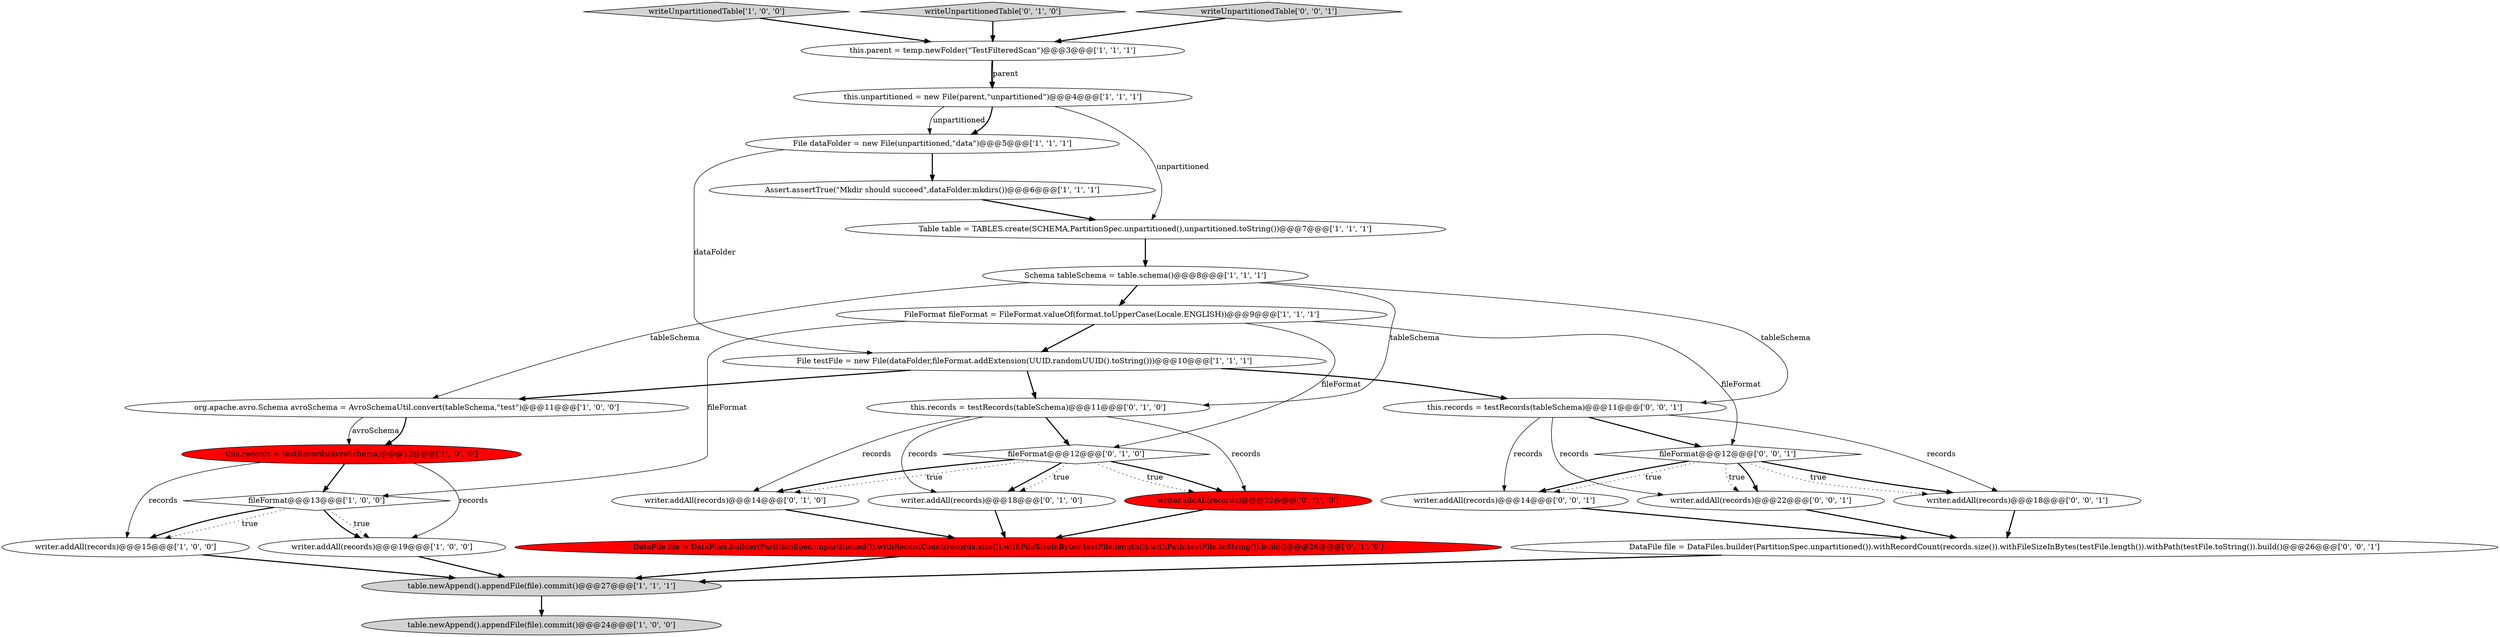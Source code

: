digraph {
16 [style = filled, label = "writer.addAll(records)@@@18@@@['0', '1', '0']", fillcolor = white, shape = ellipse image = "AAA0AAABBB2BBB"];
13 [style = filled, label = "writer.addAll(records)@@@19@@@['1', '0', '0']", fillcolor = white, shape = ellipse image = "AAA0AAABBB1BBB"];
5 [style = filled, label = "Schema tableSchema = table.schema()@@@8@@@['1', '1', '1']", fillcolor = white, shape = ellipse image = "AAA0AAABBB1BBB"];
12 [style = filled, label = "Assert.assertTrue(\"Mkdir should succeed\",dataFolder.mkdirs())@@@6@@@['1', '1', '1']", fillcolor = white, shape = ellipse image = "AAA0AAABBB1BBB"];
15 [style = filled, label = "table.newAppend().appendFile(file).commit()@@@24@@@['1', '0', '0']", fillcolor = lightgray, shape = ellipse image = "AAA0AAABBB1BBB"];
11 [style = filled, label = "writer.addAll(records)@@@15@@@['1', '0', '0']", fillcolor = white, shape = ellipse image = "AAA0AAABBB1BBB"];
3 [style = filled, label = "writeUnpartitionedTable['1', '0', '0']", fillcolor = lightgray, shape = diamond image = "AAA0AAABBB1BBB"];
4 [style = filled, label = "File dataFolder = new File(unpartitioned,\"data\")@@@5@@@['1', '1', '1']", fillcolor = white, shape = ellipse image = "AAA0AAABBB1BBB"];
21 [style = filled, label = "writeUnpartitionedTable['0', '1', '0']", fillcolor = lightgray, shape = diamond image = "AAA0AAABBB2BBB"];
24 [style = filled, label = "writer.addAll(records)@@@14@@@['0', '0', '1']", fillcolor = white, shape = ellipse image = "AAA0AAABBB3BBB"];
19 [style = filled, label = "fileFormat@@@12@@@['0', '1', '0']", fillcolor = white, shape = diamond image = "AAA0AAABBB2BBB"];
10 [style = filled, label = "this.records = testRecords(avroSchema)@@@12@@@['1', '0', '0']", fillcolor = red, shape = ellipse image = "AAA1AAABBB1BBB"];
8 [style = filled, label = "this.parent = temp.newFolder(\"TestFilteredScan\")@@@3@@@['1', '1', '1']", fillcolor = white, shape = ellipse image = "AAA0AAABBB1BBB"];
23 [style = filled, label = "fileFormat@@@12@@@['0', '0', '1']", fillcolor = white, shape = diamond image = "AAA0AAABBB3BBB"];
18 [style = filled, label = "DataFile file = DataFiles.builder(PartitionSpec.unpartitioned()).withRecordCount(records.size()).withFileSizeInBytes(testFile.length()).withPath(testFile.toString()).build()@@@26@@@['0', '1', '0']", fillcolor = red, shape = ellipse image = "AAA1AAABBB2BBB"];
20 [style = filled, label = "writer.addAll(records)@@@22@@@['0', '1', '0']", fillcolor = red, shape = ellipse image = "AAA1AAABBB2BBB"];
2 [style = filled, label = "fileFormat@@@13@@@['1', '0', '0']", fillcolor = white, shape = diamond image = "AAA0AAABBB1BBB"];
22 [style = filled, label = "writer.addAll(records)@@@14@@@['0', '1', '0']", fillcolor = white, shape = ellipse image = "AAA0AAABBB2BBB"];
28 [style = filled, label = "writeUnpartitionedTable['0', '0', '1']", fillcolor = lightgray, shape = diamond image = "AAA0AAABBB3BBB"];
0 [style = filled, label = "Table table = TABLES.create(SCHEMA,PartitionSpec.unpartitioned(),unpartitioned.toString())@@@7@@@['1', '1', '1']", fillcolor = white, shape = ellipse image = "AAA0AAABBB1BBB"];
29 [style = filled, label = "writer.addAll(records)@@@22@@@['0', '0', '1']", fillcolor = white, shape = ellipse image = "AAA0AAABBB3BBB"];
7 [style = filled, label = "this.unpartitioned = new File(parent,\"unpartitioned\")@@@4@@@['1', '1', '1']", fillcolor = white, shape = ellipse image = "AAA0AAABBB1BBB"];
9 [style = filled, label = "File testFile = new File(dataFolder,fileFormat.addExtension(UUID.randomUUID().toString()))@@@10@@@['1', '1', '1']", fillcolor = white, shape = ellipse image = "AAA0AAABBB1BBB"];
1 [style = filled, label = "FileFormat fileFormat = FileFormat.valueOf(format.toUpperCase(Locale.ENGLISH))@@@9@@@['1', '1', '1']", fillcolor = white, shape = ellipse image = "AAA0AAABBB1BBB"];
14 [style = filled, label = "table.newAppend().appendFile(file).commit()@@@27@@@['1', '1', '1']", fillcolor = lightgray, shape = ellipse image = "AAA0AAABBB1BBB"];
27 [style = filled, label = "this.records = testRecords(tableSchema)@@@11@@@['0', '0', '1']", fillcolor = white, shape = ellipse image = "AAA0AAABBB3BBB"];
17 [style = filled, label = "this.records = testRecords(tableSchema)@@@11@@@['0', '1', '0']", fillcolor = white, shape = ellipse image = "AAA0AAABBB2BBB"];
25 [style = filled, label = "DataFile file = DataFiles.builder(PartitionSpec.unpartitioned()).withRecordCount(records.size()).withFileSizeInBytes(testFile.length()).withPath(testFile.toString()).build()@@@26@@@['0', '0', '1']", fillcolor = white, shape = ellipse image = "AAA0AAABBB3BBB"];
26 [style = filled, label = "writer.addAll(records)@@@18@@@['0', '0', '1']", fillcolor = white, shape = ellipse image = "AAA0AAABBB3BBB"];
6 [style = filled, label = "org.apache.avro.Schema avroSchema = AvroSchemaUtil.convert(tableSchema,\"test\")@@@11@@@['1', '0', '0']", fillcolor = white, shape = ellipse image = "AAA0AAABBB1BBB"];
7->4 [style = solid, label="unpartitioned"];
16->18 [style = bold, label=""];
4->9 [style = solid, label="dataFolder"];
11->14 [style = bold, label=""];
19->20 [style = dotted, label="true"];
19->20 [style = bold, label=""];
26->25 [style = bold, label=""];
21->8 [style = bold, label=""];
23->26 [style = bold, label=""];
6->10 [style = solid, label="avroSchema"];
1->19 [style = solid, label="fileFormat"];
29->25 [style = bold, label=""];
9->17 [style = bold, label=""];
2->13 [style = dotted, label="true"];
25->14 [style = bold, label=""];
7->4 [style = bold, label=""];
5->27 [style = solid, label="tableSchema"];
10->11 [style = solid, label="records"];
5->6 [style = solid, label="tableSchema"];
12->0 [style = bold, label=""];
17->19 [style = bold, label=""];
27->24 [style = solid, label="records"];
2->11 [style = dotted, label="true"];
1->9 [style = bold, label=""];
8->7 [style = bold, label=""];
1->23 [style = solid, label="fileFormat"];
9->6 [style = bold, label=""];
2->13 [style = bold, label=""];
17->16 [style = solid, label="records"];
19->16 [style = bold, label=""];
8->7 [style = solid, label="parent"];
20->18 [style = bold, label=""];
9->27 [style = bold, label=""];
10->13 [style = solid, label="records"];
5->1 [style = bold, label=""];
23->29 [style = bold, label=""];
17->20 [style = solid, label="records"];
23->24 [style = bold, label=""];
22->18 [style = bold, label=""];
23->26 [style = dotted, label="true"];
5->17 [style = solid, label="tableSchema"];
3->8 [style = bold, label=""];
6->10 [style = bold, label=""];
24->25 [style = bold, label=""];
28->8 [style = bold, label=""];
19->22 [style = dotted, label="true"];
19->16 [style = dotted, label="true"];
17->22 [style = solid, label="records"];
4->12 [style = bold, label=""];
1->2 [style = solid, label="fileFormat"];
7->0 [style = solid, label="unpartitioned"];
10->2 [style = bold, label=""];
14->15 [style = bold, label=""];
27->23 [style = bold, label=""];
23->29 [style = dotted, label="true"];
27->29 [style = solid, label="records"];
13->14 [style = bold, label=""];
19->22 [style = bold, label=""];
2->11 [style = bold, label=""];
18->14 [style = bold, label=""];
27->26 [style = solid, label="records"];
23->24 [style = dotted, label="true"];
0->5 [style = bold, label=""];
}
